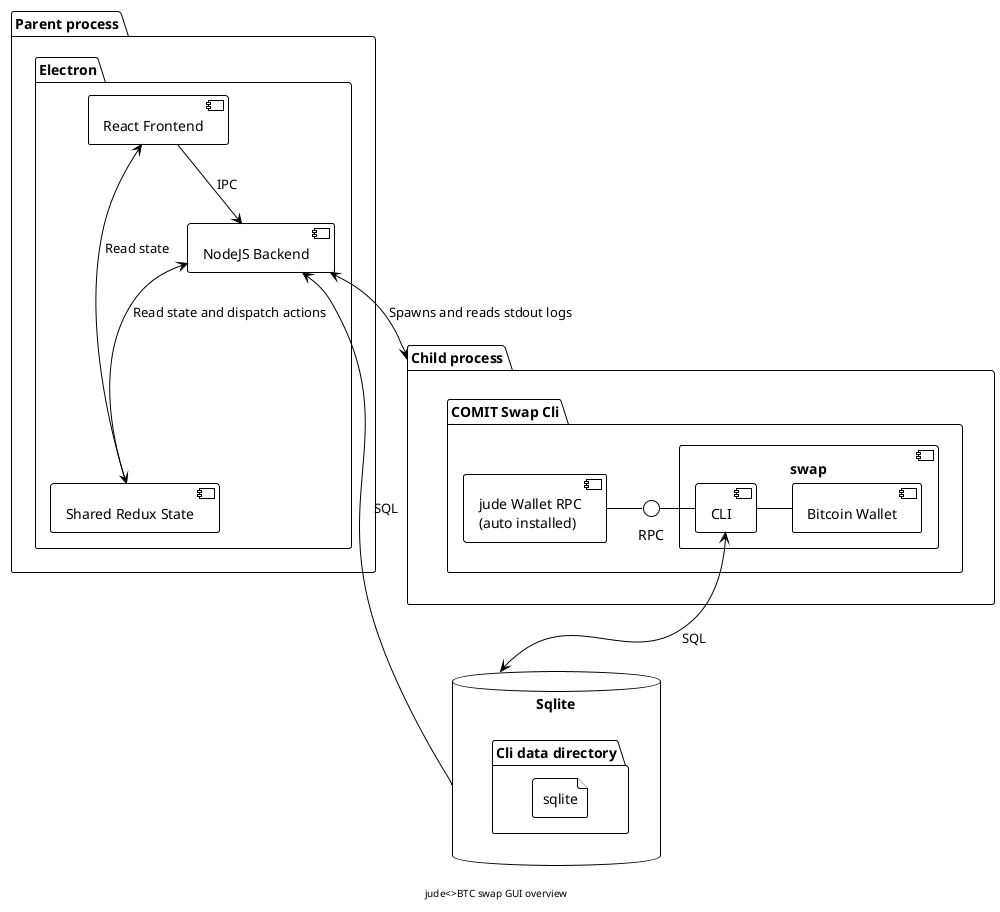 @startuml
!theme plain

package "Parent process" {
  package "Electron" {
      component [React Frontend] as ElectronFrontend
      component [Shared Redux State] as ReduxState
      component [NodeJS Backend] as NodeBackend

      ElectronFrontend --> NodeBackend : IPC
      ElectronFrontend <-- ReduxState : Read state
      NodeBackend <--> ReduxState : Read state and dispatch actions
  }
}

database "Sqlite" as Sqlite {
    folder "Cli data directory" {
        file "sqlite"
    }
}

NodeBackend <-- Sqlite : SQL

package "Child process" as ChildProces {
  package "COMIT Swap Cli" {
      component [jude Wallet RPC\n(auto installed)] as CliMonRpc
      () RPC as MonRpcCli
      component "swap" {
          component [CLI] as CLI
          component [Bitcoin Wallet] as CliBitWal
      }
      CliMonRpc - MonRpcCli
      CLI - CliBitWal
      MonRpcCli - CLI
  }
}

NodeBackend <--> ChildProces : Spawns and reads stdout logs
CLI <--> Sqlite : SQL

footer jude<>BTC swap GUI overview
@enduml
